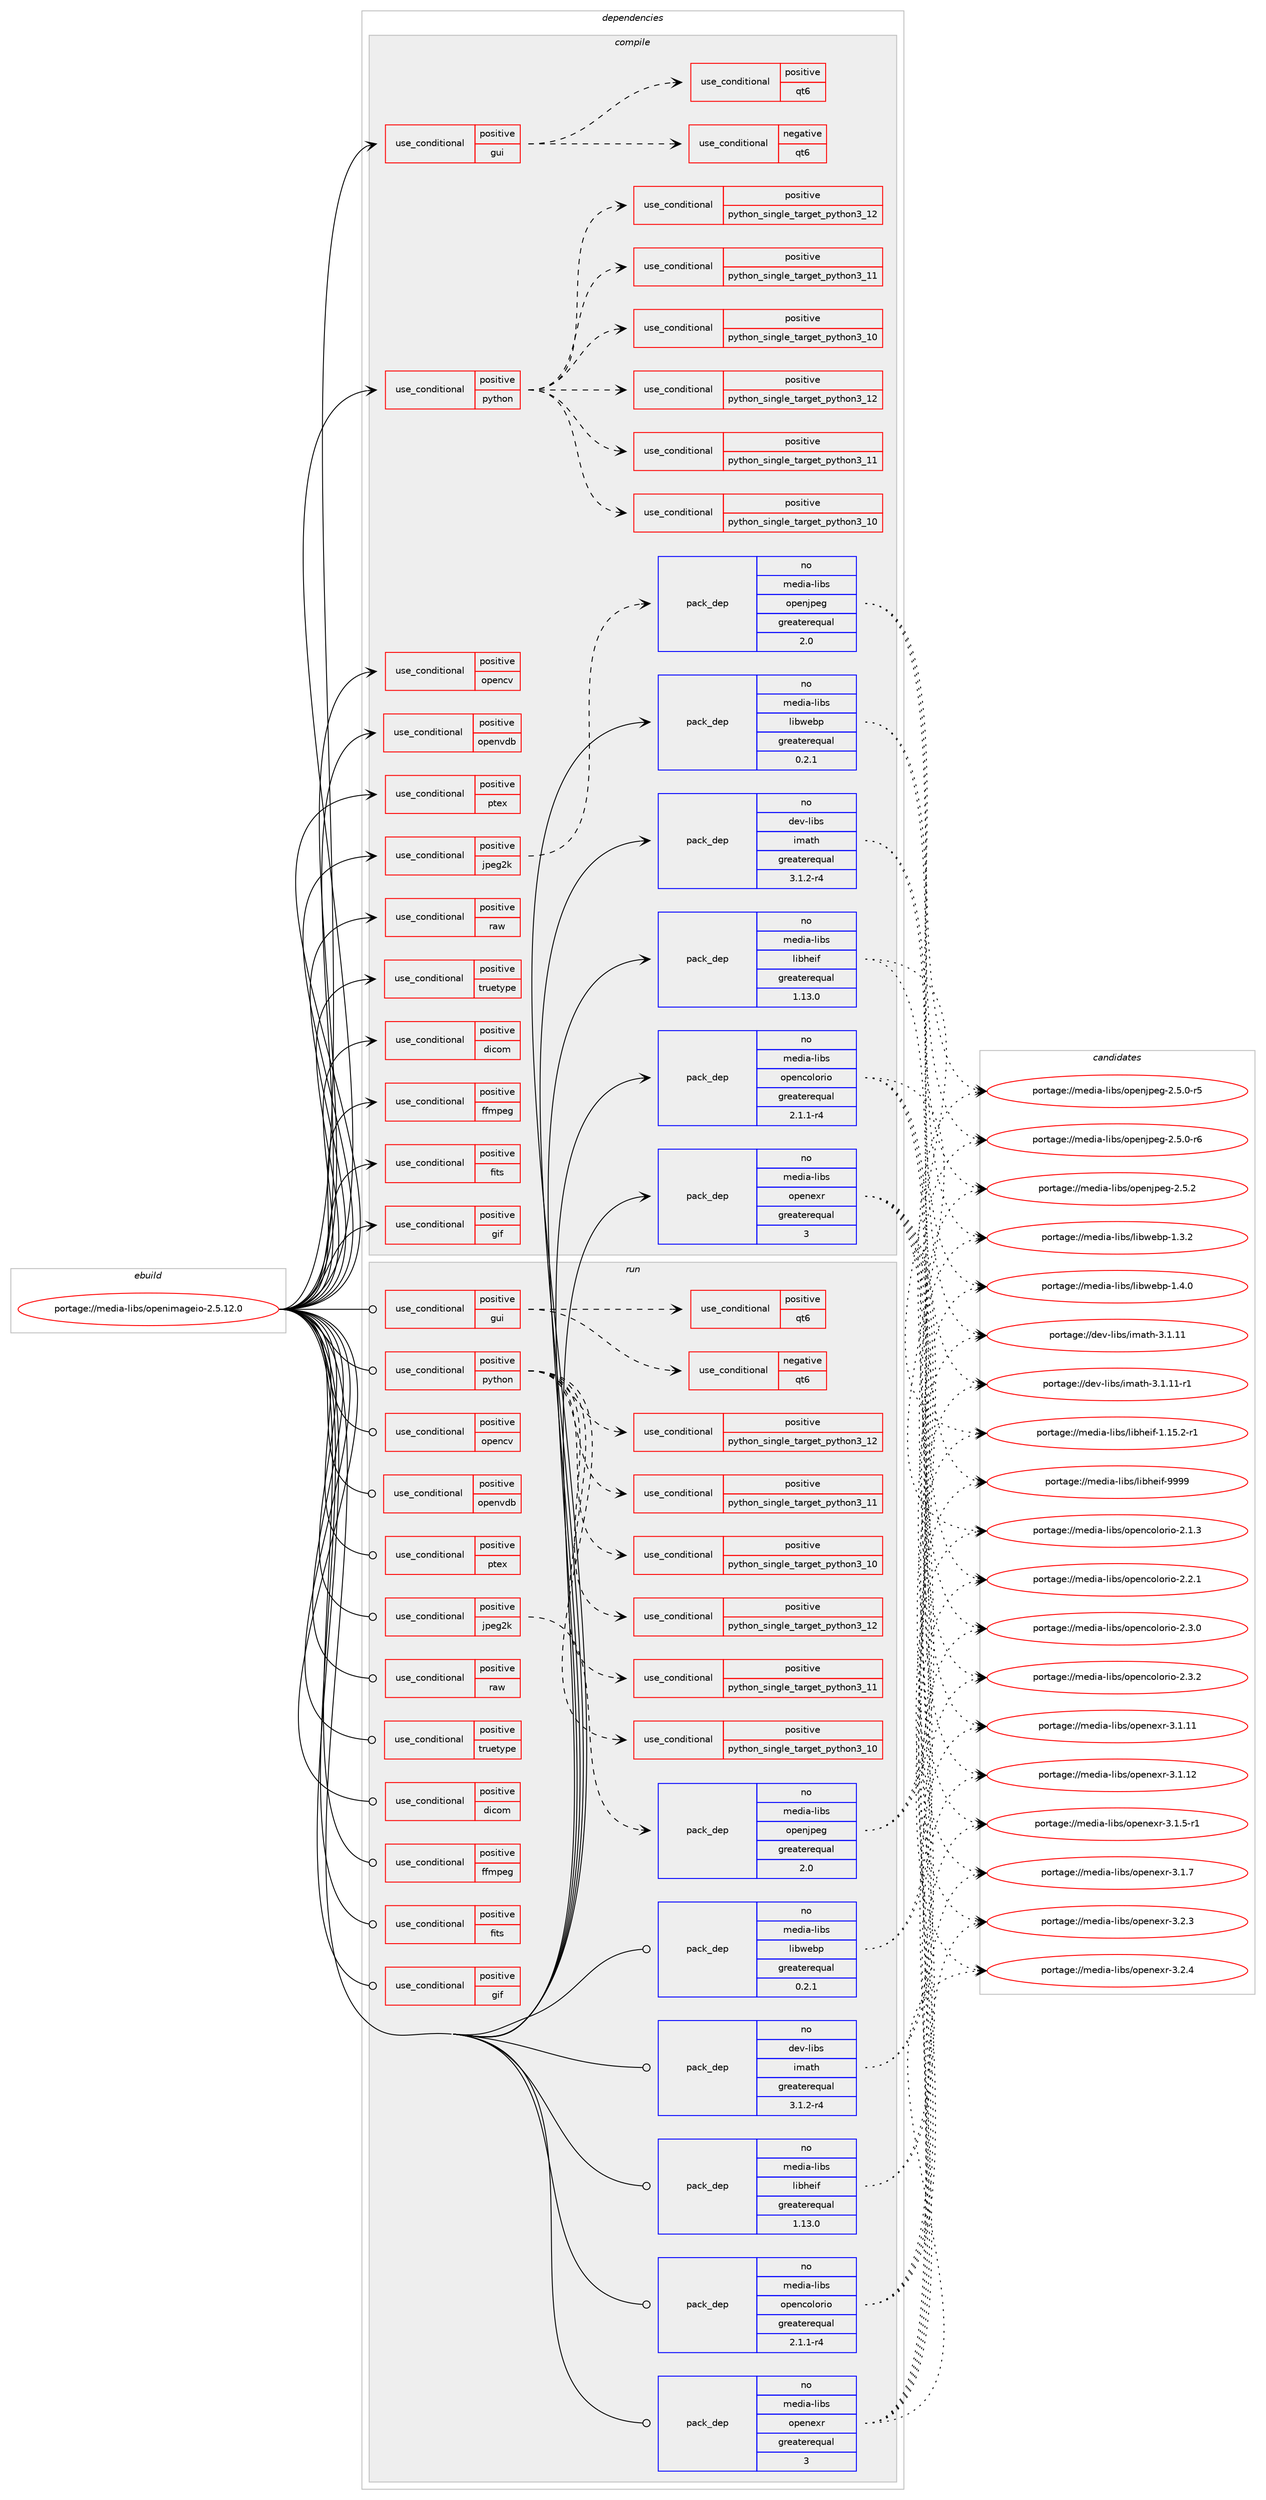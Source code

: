 digraph prolog {

# *************
# Graph options
# *************

newrank=true;
concentrate=true;
compound=true;
graph [rankdir=LR,fontname=Helvetica,fontsize=10,ranksep=1.5];#, ranksep=2.5, nodesep=0.2];
edge  [arrowhead=vee];
node  [fontname=Helvetica,fontsize=10];

# **********
# The ebuild
# **********

subgraph cluster_leftcol {
color=gray;
rank=same;
label=<<i>ebuild</i>>;
id [label="portage://media-libs/openimageio-2.5.12.0", color=red, width=4, href="../media-libs/openimageio-2.5.12.0.svg"];
}

# ****************
# The dependencies
# ****************

subgraph cluster_midcol {
color=gray;
label=<<i>dependencies</i>>;
subgraph cluster_compile {
fillcolor="#eeeeee";
style=filled;
label=<<i>compile</i>>;
subgraph cond75351 {
dependency158101 [label=<<TABLE BORDER="0" CELLBORDER="1" CELLSPACING="0" CELLPADDING="4"><TR><TD ROWSPAN="3" CELLPADDING="10">use_conditional</TD></TR><TR><TD>positive</TD></TR><TR><TD>dicom</TD></TR></TABLE>>, shape=none, color=red];
# *** BEGIN UNKNOWN DEPENDENCY TYPE (TODO) ***
# dependency158101 -> package_dependency(portage://media-libs/openimageio-2.5.12.0,install,no,sci-libs,dcmtk,none,[,,],[],[])
# *** END UNKNOWN DEPENDENCY TYPE (TODO) ***

}
id:e -> dependency158101:w [weight=20,style="solid",arrowhead="vee"];
subgraph cond75352 {
dependency158102 [label=<<TABLE BORDER="0" CELLBORDER="1" CELLSPACING="0" CELLPADDING="4"><TR><TD ROWSPAN="3" CELLPADDING="10">use_conditional</TD></TR><TR><TD>positive</TD></TR><TR><TD>ffmpeg</TD></TR></TABLE>>, shape=none, color=red];
# *** BEGIN UNKNOWN DEPENDENCY TYPE (TODO) ***
# dependency158102 -> package_dependency(portage://media-libs/openimageio-2.5.12.0,install,no,media-video,ffmpeg,none,[,,],any_same_slot,[])
# *** END UNKNOWN DEPENDENCY TYPE (TODO) ***

}
id:e -> dependency158102:w [weight=20,style="solid",arrowhead="vee"];
subgraph cond75353 {
dependency158103 [label=<<TABLE BORDER="0" CELLBORDER="1" CELLSPACING="0" CELLPADDING="4"><TR><TD ROWSPAN="3" CELLPADDING="10">use_conditional</TD></TR><TR><TD>positive</TD></TR><TR><TD>fits</TD></TR></TABLE>>, shape=none, color=red];
# *** BEGIN UNKNOWN DEPENDENCY TYPE (TODO) ***
# dependency158103 -> package_dependency(portage://media-libs/openimageio-2.5.12.0,install,no,sci-libs,cfitsio,none,[,,],any_same_slot,[])
# *** END UNKNOWN DEPENDENCY TYPE (TODO) ***

}
id:e -> dependency158103:w [weight=20,style="solid",arrowhead="vee"];
subgraph cond75354 {
dependency158104 [label=<<TABLE BORDER="0" CELLBORDER="1" CELLSPACING="0" CELLPADDING="4"><TR><TD ROWSPAN="3" CELLPADDING="10">use_conditional</TD></TR><TR><TD>positive</TD></TR><TR><TD>gif</TD></TR></TABLE>>, shape=none, color=red];
# *** BEGIN UNKNOWN DEPENDENCY TYPE (TODO) ***
# dependency158104 -> package_dependency(portage://media-libs/openimageio-2.5.12.0,install,no,media-libs,giflib,none,[,,],[slot(0),equal],[])
# *** END UNKNOWN DEPENDENCY TYPE (TODO) ***

}
id:e -> dependency158104:w [weight=20,style="solid",arrowhead="vee"];
subgraph cond75355 {
dependency158105 [label=<<TABLE BORDER="0" CELLBORDER="1" CELLSPACING="0" CELLPADDING="4"><TR><TD ROWSPAN="3" CELLPADDING="10">use_conditional</TD></TR><TR><TD>positive</TD></TR><TR><TD>gui</TD></TR></TABLE>>, shape=none, color=red];
# *** BEGIN UNKNOWN DEPENDENCY TYPE (TODO) ***
# dependency158105 -> package_dependency(portage://media-libs/openimageio-2.5.12.0,install,no,media-libs,libglvnd,none,[,,],[],[])
# *** END UNKNOWN DEPENDENCY TYPE (TODO) ***

subgraph cond75356 {
dependency158106 [label=<<TABLE BORDER="0" CELLBORDER="1" CELLSPACING="0" CELLPADDING="4"><TR><TD ROWSPAN="3" CELLPADDING="10">use_conditional</TD></TR><TR><TD>negative</TD></TR><TR><TD>qt6</TD></TR></TABLE>>, shape=none, color=red];
# *** BEGIN UNKNOWN DEPENDENCY TYPE (TODO) ***
# dependency158106 -> package_dependency(portage://media-libs/openimageio-2.5.12.0,install,no,dev-qt,qtcore,none,[,,],[slot(5)],[])
# *** END UNKNOWN DEPENDENCY TYPE (TODO) ***

# *** BEGIN UNKNOWN DEPENDENCY TYPE (TODO) ***
# dependency158106 -> package_dependency(portage://media-libs/openimageio-2.5.12.0,install,no,dev-qt,qtgui,none,[,,],[slot(5)],[])
# *** END UNKNOWN DEPENDENCY TYPE (TODO) ***

# *** BEGIN UNKNOWN DEPENDENCY TYPE (TODO) ***
# dependency158106 -> package_dependency(portage://media-libs/openimageio-2.5.12.0,install,no,dev-qt,qtopengl,none,[,,],[slot(5)],[])
# *** END UNKNOWN DEPENDENCY TYPE (TODO) ***

# *** BEGIN UNKNOWN DEPENDENCY TYPE (TODO) ***
# dependency158106 -> package_dependency(portage://media-libs/openimageio-2.5.12.0,install,no,dev-qt,qtwidgets,none,[,,],[slot(5)],[])
# *** END UNKNOWN DEPENDENCY TYPE (TODO) ***

}
dependency158105:e -> dependency158106:w [weight=20,style="dashed",arrowhead="vee"];
subgraph cond75357 {
dependency158107 [label=<<TABLE BORDER="0" CELLBORDER="1" CELLSPACING="0" CELLPADDING="4"><TR><TD ROWSPAN="3" CELLPADDING="10">use_conditional</TD></TR><TR><TD>positive</TD></TR><TR><TD>qt6</TD></TR></TABLE>>, shape=none, color=red];
# *** BEGIN UNKNOWN DEPENDENCY TYPE (TODO) ***
# dependency158107 -> package_dependency(portage://media-libs/openimageio-2.5.12.0,install,no,dev-qt,qtbase,none,[,,],[slot(6)],[use(enable(gui),none),use(enable(widgets),none),use(enable(opengl),none)])
# *** END UNKNOWN DEPENDENCY TYPE (TODO) ***

}
dependency158105:e -> dependency158107:w [weight=20,style="dashed",arrowhead="vee"];
}
id:e -> dependency158105:w [weight=20,style="solid",arrowhead="vee"];
subgraph cond75358 {
dependency158108 [label=<<TABLE BORDER="0" CELLBORDER="1" CELLSPACING="0" CELLPADDING="4"><TR><TD ROWSPAN="3" CELLPADDING="10">use_conditional</TD></TR><TR><TD>positive</TD></TR><TR><TD>jpeg2k</TD></TR></TABLE>>, shape=none, color=red];
subgraph pack80432 {
dependency158109 [label=<<TABLE BORDER="0" CELLBORDER="1" CELLSPACING="0" CELLPADDING="4" WIDTH="220"><TR><TD ROWSPAN="6" CELLPADDING="30">pack_dep</TD></TR><TR><TD WIDTH="110">no</TD></TR><TR><TD>media-libs</TD></TR><TR><TD>openjpeg</TD></TR><TR><TD>greaterequal</TD></TR><TR><TD>2.0</TD></TR></TABLE>>, shape=none, color=blue];
}
dependency158108:e -> dependency158109:w [weight=20,style="dashed",arrowhead="vee"];
}
id:e -> dependency158108:w [weight=20,style="solid",arrowhead="vee"];
subgraph cond75359 {
dependency158110 [label=<<TABLE BORDER="0" CELLBORDER="1" CELLSPACING="0" CELLPADDING="4"><TR><TD ROWSPAN="3" CELLPADDING="10">use_conditional</TD></TR><TR><TD>positive</TD></TR><TR><TD>opencv</TD></TR></TABLE>>, shape=none, color=red];
# *** BEGIN UNKNOWN DEPENDENCY TYPE (TODO) ***
# dependency158110 -> package_dependency(portage://media-libs/openimageio-2.5.12.0,install,no,media-libs,opencv,none,[,,],any_same_slot,[])
# *** END UNKNOWN DEPENDENCY TYPE (TODO) ***

}
id:e -> dependency158110:w [weight=20,style="solid",arrowhead="vee"];
subgraph cond75360 {
dependency158111 [label=<<TABLE BORDER="0" CELLBORDER="1" CELLSPACING="0" CELLPADDING="4"><TR><TD ROWSPAN="3" CELLPADDING="10">use_conditional</TD></TR><TR><TD>positive</TD></TR><TR><TD>openvdb</TD></TR></TABLE>>, shape=none, color=red];
# *** BEGIN UNKNOWN DEPENDENCY TYPE (TODO) ***
# dependency158111 -> package_dependency(portage://media-libs/openimageio-2.5.12.0,install,no,dev-cpp,tbb,none,[,,],any_same_slot,[])
# *** END UNKNOWN DEPENDENCY TYPE (TODO) ***

# *** BEGIN UNKNOWN DEPENDENCY TYPE (TODO) ***
# dependency158111 -> package_dependency(portage://media-libs/openimageio-2.5.12.0,install,no,media-gfx,openvdb,none,[,,],any_same_slot,[])
# *** END UNKNOWN DEPENDENCY TYPE (TODO) ***

}
id:e -> dependency158111:w [weight=20,style="solid",arrowhead="vee"];
subgraph cond75361 {
dependency158112 [label=<<TABLE BORDER="0" CELLBORDER="1" CELLSPACING="0" CELLPADDING="4"><TR><TD ROWSPAN="3" CELLPADDING="10">use_conditional</TD></TR><TR><TD>positive</TD></TR><TR><TD>ptex</TD></TR></TABLE>>, shape=none, color=red];
# *** BEGIN UNKNOWN DEPENDENCY TYPE (TODO) ***
# dependency158112 -> package_dependency(portage://media-libs/openimageio-2.5.12.0,install,no,media-libs,ptex,none,[,,],any_same_slot,[])
# *** END UNKNOWN DEPENDENCY TYPE (TODO) ***

}
id:e -> dependency158112:w [weight=20,style="solid",arrowhead="vee"];
subgraph cond75362 {
dependency158113 [label=<<TABLE BORDER="0" CELLBORDER="1" CELLSPACING="0" CELLPADDING="4"><TR><TD ROWSPAN="3" CELLPADDING="10">use_conditional</TD></TR><TR><TD>positive</TD></TR><TR><TD>python</TD></TR></TABLE>>, shape=none, color=red];
subgraph cond75363 {
dependency158114 [label=<<TABLE BORDER="0" CELLBORDER="1" CELLSPACING="0" CELLPADDING="4"><TR><TD ROWSPAN="3" CELLPADDING="10">use_conditional</TD></TR><TR><TD>positive</TD></TR><TR><TD>python_single_target_python3_10</TD></TR></TABLE>>, shape=none, color=red];
# *** BEGIN UNKNOWN DEPENDENCY TYPE (TODO) ***
# dependency158114 -> package_dependency(portage://media-libs/openimageio-2.5.12.0,install,no,dev-lang,python,none,[,,],[slot(3.10)],[])
# *** END UNKNOWN DEPENDENCY TYPE (TODO) ***

}
dependency158113:e -> dependency158114:w [weight=20,style="dashed",arrowhead="vee"];
subgraph cond75364 {
dependency158115 [label=<<TABLE BORDER="0" CELLBORDER="1" CELLSPACING="0" CELLPADDING="4"><TR><TD ROWSPAN="3" CELLPADDING="10">use_conditional</TD></TR><TR><TD>positive</TD></TR><TR><TD>python_single_target_python3_11</TD></TR></TABLE>>, shape=none, color=red];
# *** BEGIN UNKNOWN DEPENDENCY TYPE (TODO) ***
# dependency158115 -> package_dependency(portage://media-libs/openimageio-2.5.12.0,install,no,dev-lang,python,none,[,,],[slot(3.11)],[])
# *** END UNKNOWN DEPENDENCY TYPE (TODO) ***

}
dependency158113:e -> dependency158115:w [weight=20,style="dashed",arrowhead="vee"];
subgraph cond75365 {
dependency158116 [label=<<TABLE BORDER="0" CELLBORDER="1" CELLSPACING="0" CELLPADDING="4"><TR><TD ROWSPAN="3" CELLPADDING="10">use_conditional</TD></TR><TR><TD>positive</TD></TR><TR><TD>python_single_target_python3_12</TD></TR></TABLE>>, shape=none, color=red];
# *** BEGIN UNKNOWN DEPENDENCY TYPE (TODO) ***
# dependency158116 -> package_dependency(portage://media-libs/openimageio-2.5.12.0,install,no,dev-lang,python,none,[,,],[slot(3.12)],[])
# *** END UNKNOWN DEPENDENCY TYPE (TODO) ***

}
dependency158113:e -> dependency158116:w [weight=20,style="dashed",arrowhead="vee"];
subgraph cond75366 {
dependency158117 [label=<<TABLE BORDER="0" CELLBORDER="1" CELLSPACING="0" CELLPADDING="4"><TR><TD ROWSPAN="3" CELLPADDING="10">use_conditional</TD></TR><TR><TD>positive</TD></TR><TR><TD>python_single_target_python3_10</TD></TR></TABLE>>, shape=none, color=red];
# *** BEGIN UNKNOWN DEPENDENCY TYPE (TODO) ***
# dependency158117 -> package_dependency(portage://media-libs/openimageio-2.5.12.0,install,no,dev-libs,boost,none,[,,],any_same_slot,[use(enable(python),none),use(enable(python_targets_python3_10),negative)])
# *** END UNKNOWN DEPENDENCY TYPE (TODO) ***

# *** BEGIN UNKNOWN DEPENDENCY TYPE (TODO) ***
# dependency158117 -> package_dependency(portage://media-libs/openimageio-2.5.12.0,install,no,dev-python,numpy,none,[,,],[],[use(enable(python_targets_python3_10),negative)])
# *** END UNKNOWN DEPENDENCY TYPE (TODO) ***

# *** BEGIN UNKNOWN DEPENDENCY TYPE (TODO) ***
# dependency158117 -> package_dependency(portage://media-libs/openimageio-2.5.12.0,install,no,dev-python,pybind11,none,[,,],[],[use(enable(python_targets_python3_10),negative)])
# *** END UNKNOWN DEPENDENCY TYPE (TODO) ***

}
dependency158113:e -> dependency158117:w [weight=20,style="dashed",arrowhead="vee"];
subgraph cond75367 {
dependency158118 [label=<<TABLE BORDER="0" CELLBORDER="1" CELLSPACING="0" CELLPADDING="4"><TR><TD ROWSPAN="3" CELLPADDING="10">use_conditional</TD></TR><TR><TD>positive</TD></TR><TR><TD>python_single_target_python3_11</TD></TR></TABLE>>, shape=none, color=red];
# *** BEGIN UNKNOWN DEPENDENCY TYPE (TODO) ***
# dependency158118 -> package_dependency(portage://media-libs/openimageio-2.5.12.0,install,no,dev-libs,boost,none,[,,],any_same_slot,[use(enable(python),none),use(enable(python_targets_python3_11),negative)])
# *** END UNKNOWN DEPENDENCY TYPE (TODO) ***

# *** BEGIN UNKNOWN DEPENDENCY TYPE (TODO) ***
# dependency158118 -> package_dependency(portage://media-libs/openimageio-2.5.12.0,install,no,dev-python,numpy,none,[,,],[],[use(enable(python_targets_python3_11),negative)])
# *** END UNKNOWN DEPENDENCY TYPE (TODO) ***

# *** BEGIN UNKNOWN DEPENDENCY TYPE (TODO) ***
# dependency158118 -> package_dependency(portage://media-libs/openimageio-2.5.12.0,install,no,dev-python,pybind11,none,[,,],[],[use(enable(python_targets_python3_11),negative)])
# *** END UNKNOWN DEPENDENCY TYPE (TODO) ***

}
dependency158113:e -> dependency158118:w [weight=20,style="dashed",arrowhead="vee"];
subgraph cond75368 {
dependency158119 [label=<<TABLE BORDER="0" CELLBORDER="1" CELLSPACING="0" CELLPADDING="4"><TR><TD ROWSPAN="3" CELLPADDING="10">use_conditional</TD></TR><TR><TD>positive</TD></TR><TR><TD>python_single_target_python3_12</TD></TR></TABLE>>, shape=none, color=red];
# *** BEGIN UNKNOWN DEPENDENCY TYPE (TODO) ***
# dependency158119 -> package_dependency(portage://media-libs/openimageio-2.5.12.0,install,no,dev-libs,boost,none,[,,],any_same_slot,[use(enable(python),none),use(enable(python_targets_python3_12),negative)])
# *** END UNKNOWN DEPENDENCY TYPE (TODO) ***

# *** BEGIN UNKNOWN DEPENDENCY TYPE (TODO) ***
# dependency158119 -> package_dependency(portage://media-libs/openimageio-2.5.12.0,install,no,dev-python,numpy,none,[,,],[],[use(enable(python_targets_python3_12),negative)])
# *** END UNKNOWN DEPENDENCY TYPE (TODO) ***

# *** BEGIN UNKNOWN DEPENDENCY TYPE (TODO) ***
# dependency158119 -> package_dependency(portage://media-libs/openimageio-2.5.12.0,install,no,dev-python,pybind11,none,[,,],[],[use(enable(python_targets_python3_12),negative)])
# *** END UNKNOWN DEPENDENCY TYPE (TODO) ***

}
dependency158113:e -> dependency158119:w [weight=20,style="dashed",arrowhead="vee"];
}
id:e -> dependency158113:w [weight=20,style="solid",arrowhead="vee"];
subgraph cond75369 {
dependency158120 [label=<<TABLE BORDER="0" CELLBORDER="1" CELLSPACING="0" CELLPADDING="4"><TR><TD ROWSPAN="3" CELLPADDING="10">use_conditional</TD></TR><TR><TD>positive</TD></TR><TR><TD>raw</TD></TR></TABLE>>, shape=none, color=red];
# *** BEGIN UNKNOWN DEPENDENCY TYPE (TODO) ***
# dependency158120 -> package_dependency(portage://media-libs/openimageio-2.5.12.0,install,no,media-libs,libraw,none,[,,],any_same_slot,[])
# *** END UNKNOWN DEPENDENCY TYPE (TODO) ***

}
id:e -> dependency158120:w [weight=20,style="solid",arrowhead="vee"];
subgraph cond75370 {
dependency158121 [label=<<TABLE BORDER="0" CELLBORDER="1" CELLSPACING="0" CELLPADDING="4"><TR><TD ROWSPAN="3" CELLPADDING="10">use_conditional</TD></TR><TR><TD>positive</TD></TR><TR><TD>truetype</TD></TR></TABLE>>, shape=none, color=red];
# *** BEGIN UNKNOWN DEPENDENCY TYPE (TODO) ***
# dependency158121 -> package_dependency(portage://media-libs/openimageio-2.5.12.0,install,no,media-libs,freetype,none,[,,],[slot(2),equal],[])
# *** END UNKNOWN DEPENDENCY TYPE (TODO) ***

}
id:e -> dependency158121:w [weight=20,style="solid",arrowhead="vee"];
# *** BEGIN UNKNOWN DEPENDENCY TYPE (TODO) ***
# id -> package_dependency(portage://media-libs/openimageio-2.5.12.0,install,no,dev-cpp,robin-map,none,[,,],[],[])
# *** END UNKNOWN DEPENDENCY TYPE (TODO) ***

# *** BEGIN UNKNOWN DEPENDENCY TYPE (TODO) ***
# id -> package_dependency(portage://media-libs/openimageio-2.5.12.0,install,no,dev-libs,boost,none,[,,],any_same_slot,[])
# *** END UNKNOWN DEPENDENCY TYPE (TODO) ***

subgraph pack80433 {
dependency158122 [label=<<TABLE BORDER="0" CELLBORDER="1" CELLSPACING="0" CELLPADDING="4" WIDTH="220"><TR><TD ROWSPAN="6" CELLPADDING="30">pack_dep</TD></TR><TR><TD WIDTH="110">no</TD></TR><TR><TD>dev-libs</TD></TR><TR><TD>imath</TD></TR><TR><TD>greaterequal</TD></TR><TR><TD>3.1.2-r4</TD></TR></TABLE>>, shape=none, color=blue];
}
id:e -> dependency158122:w [weight=20,style="solid",arrowhead="vee"];
# *** BEGIN UNKNOWN DEPENDENCY TYPE (TODO) ***
# id -> package_dependency(portage://media-libs/openimageio-2.5.12.0,install,no,dev-libs,libfmt,none,[,,],any_same_slot,[])
# *** END UNKNOWN DEPENDENCY TYPE (TODO) ***

# *** BEGIN UNKNOWN DEPENDENCY TYPE (TODO) ***
# id -> package_dependency(portage://media-libs/openimageio-2.5.12.0,install,no,dev-libs,pugixml,none,[,,],any_same_slot,[])
# *** END UNKNOWN DEPENDENCY TYPE (TODO) ***

subgraph pack80434 {
dependency158123 [label=<<TABLE BORDER="0" CELLBORDER="1" CELLSPACING="0" CELLPADDING="4" WIDTH="220"><TR><TD ROWSPAN="6" CELLPADDING="30">pack_dep</TD></TR><TR><TD WIDTH="110">no</TD></TR><TR><TD>media-libs</TD></TR><TR><TD>libheif</TD></TR><TR><TD>greaterequal</TD></TR><TR><TD>1.13.0</TD></TR></TABLE>>, shape=none, color=blue];
}
id:e -> dependency158123:w [weight=20,style="solid",arrowhead="vee"];
# *** BEGIN UNKNOWN DEPENDENCY TYPE (TODO) ***
# id -> package_dependency(portage://media-libs/openimageio-2.5.12.0,install,no,media-libs,libjpeg-turbo,none,[,,],any_same_slot,[])
# *** END UNKNOWN DEPENDENCY TYPE (TODO) ***

# *** BEGIN UNKNOWN DEPENDENCY TYPE (TODO) ***
# id -> package_dependency(portage://media-libs/openimageio-2.5.12.0,install,no,media-libs,libpng,none,[,,],[slot(0),equal],[])
# *** END UNKNOWN DEPENDENCY TYPE (TODO) ***

subgraph pack80435 {
dependency158124 [label=<<TABLE BORDER="0" CELLBORDER="1" CELLSPACING="0" CELLPADDING="4" WIDTH="220"><TR><TD ROWSPAN="6" CELLPADDING="30">pack_dep</TD></TR><TR><TD WIDTH="110">no</TD></TR><TR><TD>media-libs</TD></TR><TR><TD>libwebp</TD></TR><TR><TD>greaterequal</TD></TR><TR><TD>0.2.1</TD></TR></TABLE>>, shape=none, color=blue];
}
id:e -> dependency158124:w [weight=20,style="solid",arrowhead="vee"];
subgraph pack80436 {
dependency158125 [label=<<TABLE BORDER="0" CELLBORDER="1" CELLSPACING="0" CELLPADDING="4" WIDTH="220"><TR><TD ROWSPAN="6" CELLPADDING="30">pack_dep</TD></TR><TR><TD WIDTH="110">no</TD></TR><TR><TD>media-libs</TD></TR><TR><TD>opencolorio</TD></TR><TR><TD>greaterequal</TD></TR><TR><TD>2.1.1-r4</TD></TR></TABLE>>, shape=none, color=blue];
}
id:e -> dependency158125:w [weight=20,style="solid",arrowhead="vee"];
subgraph pack80437 {
dependency158126 [label=<<TABLE BORDER="0" CELLBORDER="1" CELLSPACING="0" CELLPADDING="4" WIDTH="220"><TR><TD ROWSPAN="6" CELLPADDING="30">pack_dep</TD></TR><TR><TD WIDTH="110">no</TD></TR><TR><TD>media-libs</TD></TR><TR><TD>openexr</TD></TR><TR><TD>greaterequal</TD></TR><TR><TD>3</TD></TR></TABLE>>, shape=none, color=blue];
}
id:e -> dependency158126:w [weight=20,style="solid",arrowhead="vee"];
# *** BEGIN UNKNOWN DEPENDENCY TYPE (TODO) ***
# id -> package_dependency(portage://media-libs/openimageio-2.5.12.0,install,no,media-libs,tiff,none,[,,],any_same_slot,[])
# *** END UNKNOWN DEPENDENCY TYPE (TODO) ***

# *** BEGIN UNKNOWN DEPENDENCY TYPE (TODO) ***
# id -> package_dependency(portage://media-libs/openimageio-2.5.12.0,install,no,sys-libs,zlib,none,[,,],any_same_slot,[])
# *** END UNKNOWN DEPENDENCY TYPE (TODO) ***

}
subgraph cluster_compileandrun {
fillcolor="#eeeeee";
style=filled;
label=<<i>compile and run</i>>;
}
subgraph cluster_run {
fillcolor="#eeeeee";
style=filled;
label=<<i>run</i>>;
subgraph cond75371 {
dependency158127 [label=<<TABLE BORDER="0" CELLBORDER="1" CELLSPACING="0" CELLPADDING="4"><TR><TD ROWSPAN="3" CELLPADDING="10">use_conditional</TD></TR><TR><TD>positive</TD></TR><TR><TD>dicom</TD></TR></TABLE>>, shape=none, color=red];
# *** BEGIN UNKNOWN DEPENDENCY TYPE (TODO) ***
# dependency158127 -> package_dependency(portage://media-libs/openimageio-2.5.12.0,run,no,sci-libs,dcmtk,none,[,,],[],[])
# *** END UNKNOWN DEPENDENCY TYPE (TODO) ***

}
id:e -> dependency158127:w [weight=20,style="solid",arrowhead="odot"];
subgraph cond75372 {
dependency158128 [label=<<TABLE BORDER="0" CELLBORDER="1" CELLSPACING="0" CELLPADDING="4"><TR><TD ROWSPAN="3" CELLPADDING="10">use_conditional</TD></TR><TR><TD>positive</TD></TR><TR><TD>ffmpeg</TD></TR></TABLE>>, shape=none, color=red];
# *** BEGIN UNKNOWN DEPENDENCY TYPE (TODO) ***
# dependency158128 -> package_dependency(portage://media-libs/openimageio-2.5.12.0,run,no,media-video,ffmpeg,none,[,,],any_same_slot,[])
# *** END UNKNOWN DEPENDENCY TYPE (TODO) ***

}
id:e -> dependency158128:w [weight=20,style="solid",arrowhead="odot"];
subgraph cond75373 {
dependency158129 [label=<<TABLE BORDER="0" CELLBORDER="1" CELLSPACING="0" CELLPADDING="4"><TR><TD ROWSPAN="3" CELLPADDING="10">use_conditional</TD></TR><TR><TD>positive</TD></TR><TR><TD>fits</TD></TR></TABLE>>, shape=none, color=red];
# *** BEGIN UNKNOWN DEPENDENCY TYPE (TODO) ***
# dependency158129 -> package_dependency(portage://media-libs/openimageio-2.5.12.0,run,no,sci-libs,cfitsio,none,[,,],any_same_slot,[])
# *** END UNKNOWN DEPENDENCY TYPE (TODO) ***

}
id:e -> dependency158129:w [weight=20,style="solid",arrowhead="odot"];
subgraph cond75374 {
dependency158130 [label=<<TABLE BORDER="0" CELLBORDER="1" CELLSPACING="0" CELLPADDING="4"><TR><TD ROWSPAN="3" CELLPADDING="10">use_conditional</TD></TR><TR><TD>positive</TD></TR><TR><TD>gif</TD></TR></TABLE>>, shape=none, color=red];
# *** BEGIN UNKNOWN DEPENDENCY TYPE (TODO) ***
# dependency158130 -> package_dependency(portage://media-libs/openimageio-2.5.12.0,run,no,media-libs,giflib,none,[,,],[slot(0),equal],[])
# *** END UNKNOWN DEPENDENCY TYPE (TODO) ***

}
id:e -> dependency158130:w [weight=20,style="solid",arrowhead="odot"];
subgraph cond75375 {
dependency158131 [label=<<TABLE BORDER="0" CELLBORDER="1" CELLSPACING="0" CELLPADDING="4"><TR><TD ROWSPAN="3" CELLPADDING="10">use_conditional</TD></TR><TR><TD>positive</TD></TR><TR><TD>gui</TD></TR></TABLE>>, shape=none, color=red];
# *** BEGIN UNKNOWN DEPENDENCY TYPE (TODO) ***
# dependency158131 -> package_dependency(portage://media-libs/openimageio-2.5.12.0,run,no,media-libs,libglvnd,none,[,,],[],[])
# *** END UNKNOWN DEPENDENCY TYPE (TODO) ***

subgraph cond75376 {
dependency158132 [label=<<TABLE BORDER="0" CELLBORDER="1" CELLSPACING="0" CELLPADDING="4"><TR><TD ROWSPAN="3" CELLPADDING="10">use_conditional</TD></TR><TR><TD>negative</TD></TR><TR><TD>qt6</TD></TR></TABLE>>, shape=none, color=red];
# *** BEGIN UNKNOWN DEPENDENCY TYPE (TODO) ***
# dependency158132 -> package_dependency(portage://media-libs/openimageio-2.5.12.0,run,no,dev-qt,qtcore,none,[,,],[slot(5)],[])
# *** END UNKNOWN DEPENDENCY TYPE (TODO) ***

# *** BEGIN UNKNOWN DEPENDENCY TYPE (TODO) ***
# dependency158132 -> package_dependency(portage://media-libs/openimageio-2.5.12.0,run,no,dev-qt,qtgui,none,[,,],[slot(5)],[])
# *** END UNKNOWN DEPENDENCY TYPE (TODO) ***

# *** BEGIN UNKNOWN DEPENDENCY TYPE (TODO) ***
# dependency158132 -> package_dependency(portage://media-libs/openimageio-2.5.12.0,run,no,dev-qt,qtopengl,none,[,,],[slot(5)],[])
# *** END UNKNOWN DEPENDENCY TYPE (TODO) ***

# *** BEGIN UNKNOWN DEPENDENCY TYPE (TODO) ***
# dependency158132 -> package_dependency(portage://media-libs/openimageio-2.5.12.0,run,no,dev-qt,qtwidgets,none,[,,],[slot(5)],[])
# *** END UNKNOWN DEPENDENCY TYPE (TODO) ***

}
dependency158131:e -> dependency158132:w [weight=20,style="dashed",arrowhead="vee"];
subgraph cond75377 {
dependency158133 [label=<<TABLE BORDER="0" CELLBORDER="1" CELLSPACING="0" CELLPADDING="4"><TR><TD ROWSPAN="3" CELLPADDING="10">use_conditional</TD></TR><TR><TD>positive</TD></TR><TR><TD>qt6</TD></TR></TABLE>>, shape=none, color=red];
# *** BEGIN UNKNOWN DEPENDENCY TYPE (TODO) ***
# dependency158133 -> package_dependency(portage://media-libs/openimageio-2.5.12.0,run,no,dev-qt,qtbase,none,[,,],[slot(6)],[use(enable(gui),none),use(enable(widgets),none),use(enable(opengl),none)])
# *** END UNKNOWN DEPENDENCY TYPE (TODO) ***

}
dependency158131:e -> dependency158133:w [weight=20,style="dashed",arrowhead="vee"];
}
id:e -> dependency158131:w [weight=20,style="solid",arrowhead="odot"];
subgraph cond75378 {
dependency158134 [label=<<TABLE BORDER="0" CELLBORDER="1" CELLSPACING="0" CELLPADDING="4"><TR><TD ROWSPAN="3" CELLPADDING="10">use_conditional</TD></TR><TR><TD>positive</TD></TR><TR><TD>jpeg2k</TD></TR></TABLE>>, shape=none, color=red];
subgraph pack80438 {
dependency158135 [label=<<TABLE BORDER="0" CELLBORDER="1" CELLSPACING="0" CELLPADDING="4" WIDTH="220"><TR><TD ROWSPAN="6" CELLPADDING="30">pack_dep</TD></TR><TR><TD WIDTH="110">no</TD></TR><TR><TD>media-libs</TD></TR><TR><TD>openjpeg</TD></TR><TR><TD>greaterequal</TD></TR><TR><TD>2.0</TD></TR></TABLE>>, shape=none, color=blue];
}
dependency158134:e -> dependency158135:w [weight=20,style="dashed",arrowhead="vee"];
}
id:e -> dependency158134:w [weight=20,style="solid",arrowhead="odot"];
subgraph cond75379 {
dependency158136 [label=<<TABLE BORDER="0" CELLBORDER="1" CELLSPACING="0" CELLPADDING="4"><TR><TD ROWSPAN="3" CELLPADDING="10">use_conditional</TD></TR><TR><TD>positive</TD></TR><TR><TD>opencv</TD></TR></TABLE>>, shape=none, color=red];
# *** BEGIN UNKNOWN DEPENDENCY TYPE (TODO) ***
# dependency158136 -> package_dependency(portage://media-libs/openimageio-2.5.12.0,run,no,media-libs,opencv,none,[,,],any_same_slot,[])
# *** END UNKNOWN DEPENDENCY TYPE (TODO) ***

}
id:e -> dependency158136:w [weight=20,style="solid",arrowhead="odot"];
subgraph cond75380 {
dependency158137 [label=<<TABLE BORDER="0" CELLBORDER="1" CELLSPACING="0" CELLPADDING="4"><TR><TD ROWSPAN="3" CELLPADDING="10">use_conditional</TD></TR><TR><TD>positive</TD></TR><TR><TD>openvdb</TD></TR></TABLE>>, shape=none, color=red];
# *** BEGIN UNKNOWN DEPENDENCY TYPE (TODO) ***
# dependency158137 -> package_dependency(portage://media-libs/openimageio-2.5.12.0,run,no,dev-cpp,tbb,none,[,,],any_same_slot,[])
# *** END UNKNOWN DEPENDENCY TYPE (TODO) ***

# *** BEGIN UNKNOWN DEPENDENCY TYPE (TODO) ***
# dependency158137 -> package_dependency(portage://media-libs/openimageio-2.5.12.0,run,no,media-gfx,openvdb,none,[,,],any_same_slot,[])
# *** END UNKNOWN DEPENDENCY TYPE (TODO) ***

}
id:e -> dependency158137:w [weight=20,style="solid",arrowhead="odot"];
subgraph cond75381 {
dependency158138 [label=<<TABLE BORDER="0" CELLBORDER="1" CELLSPACING="0" CELLPADDING="4"><TR><TD ROWSPAN="3" CELLPADDING="10">use_conditional</TD></TR><TR><TD>positive</TD></TR><TR><TD>ptex</TD></TR></TABLE>>, shape=none, color=red];
# *** BEGIN UNKNOWN DEPENDENCY TYPE (TODO) ***
# dependency158138 -> package_dependency(portage://media-libs/openimageio-2.5.12.0,run,no,media-libs,ptex,none,[,,],any_same_slot,[])
# *** END UNKNOWN DEPENDENCY TYPE (TODO) ***

}
id:e -> dependency158138:w [weight=20,style="solid",arrowhead="odot"];
subgraph cond75382 {
dependency158139 [label=<<TABLE BORDER="0" CELLBORDER="1" CELLSPACING="0" CELLPADDING="4"><TR><TD ROWSPAN="3" CELLPADDING="10">use_conditional</TD></TR><TR><TD>positive</TD></TR><TR><TD>python</TD></TR></TABLE>>, shape=none, color=red];
subgraph cond75383 {
dependency158140 [label=<<TABLE BORDER="0" CELLBORDER="1" CELLSPACING="0" CELLPADDING="4"><TR><TD ROWSPAN="3" CELLPADDING="10">use_conditional</TD></TR><TR><TD>positive</TD></TR><TR><TD>python_single_target_python3_10</TD></TR></TABLE>>, shape=none, color=red];
# *** BEGIN UNKNOWN DEPENDENCY TYPE (TODO) ***
# dependency158140 -> package_dependency(portage://media-libs/openimageio-2.5.12.0,run,no,dev-lang,python,none,[,,],[slot(3.10)],[])
# *** END UNKNOWN DEPENDENCY TYPE (TODO) ***

}
dependency158139:e -> dependency158140:w [weight=20,style="dashed",arrowhead="vee"];
subgraph cond75384 {
dependency158141 [label=<<TABLE BORDER="0" CELLBORDER="1" CELLSPACING="0" CELLPADDING="4"><TR><TD ROWSPAN="3" CELLPADDING="10">use_conditional</TD></TR><TR><TD>positive</TD></TR><TR><TD>python_single_target_python3_11</TD></TR></TABLE>>, shape=none, color=red];
# *** BEGIN UNKNOWN DEPENDENCY TYPE (TODO) ***
# dependency158141 -> package_dependency(portage://media-libs/openimageio-2.5.12.0,run,no,dev-lang,python,none,[,,],[slot(3.11)],[])
# *** END UNKNOWN DEPENDENCY TYPE (TODO) ***

}
dependency158139:e -> dependency158141:w [weight=20,style="dashed",arrowhead="vee"];
subgraph cond75385 {
dependency158142 [label=<<TABLE BORDER="0" CELLBORDER="1" CELLSPACING="0" CELLPADDING="4"><TR><TD ROWSPAN="3" CELLPADDING="10">use_conditional</TD></TR><TR><TD>positive</TD></TR><TR><TD>python_single_target_python3_12</TD></TR></TABLE>>, shape=none, color=red];
# *** BEGIN UNKNOWN DEPENDENCY TYPE (TODO) ***
# dependency158142 -> package_dependency(portage://media-libs/openimageio-2.5.12.0,run,no,dev-lang,python,none,[,,],[slot(3.12)],[])
# *** END UNKNOWN DEPENDENCY TYPE (TODO) ***

}
dependency158139:e -> dependency158142:w [weight=20,style="dashed",arrowhead="vee"];
subgraph cond75386 {
dependency158143 [label=<<TABLE BORDER="0" CELLBORDER="1" CELLSPACING="0" CELLPADDING="4"><TR><TD ROWSPAN="3" CELLPADDING="10">use_conditional</TD></TR><TR><TD>positive</TD></TR><TR><TD>python_single_target_python3_10</TD></TR></TABLE>>, shape=none, color=red];
# *** BEGIN UNKNOWN DEPENDENCY TYPE (TODO) ***
# dependency158143 -> package_dependency(portage://media-libs/openimageio-2.5.12.0,run,no,dev-libs,boost,none,[,,],any_same_slot,[use(enable(python),none),use(enable(python_targets_python3_10),negative)])
# *** END UNKNOWN DEPENDENCY TYPE (TODO) ***

# *** BEGIN UNKNOWN DEPENDENCY TYPE (TODO) ***
# dependency158143 -> package_dependency(portage://media-libs/openimageio-2.5.12.0,run,no,dev-python,numpy,none,[,,],[],[use(enable(python_targets_python3_10),negative)])
# *** END UNKNOWN DEPENDENCY TYPE (TODO) ***

# *** BEGIN UNKNOWN DEPENDENCY TYPE (TODO) ***
# dependency158143 -> package_dependency(portage://media-libs/openimageio-2.5.12.0,run,no,dev-python,pybind11,none,[,,],[],[use(enable(python_targets_python3_10),negative)])
# *** END UNKNOWN DEPENDENCY TYPE (TODO) ***

}
dependency158139:e -> dependency158143:w [weight=20,style="dashed",arrowhead="vee"];
subgraph cond75387 {
dependency158144 [label=<<TABLE BORDER="0" CELLBORDER="1" CELLSPACING="0" CELLPADDING="4"><TR><TD ROWSPAN="3" CELLPADDING="10">use_conditional</TD></TR><TR><TD>positive</TD></TR><TR><TD>python_single_target_python3_11</TD></TR></TABLE>>, shape=none, color=red];
# *** BEGIN UNKNOWN DEPENDENCY TYPE (TODO) ***
# dependency158144 -> package_dependency(portage://media-libs/openimageio-2.5.12.0,run,no,dev-libs,boost,none,[,,],any_same_slot,[use(enable(python),none),use(enable(python_targets_python3_11),negative)])
# *** END UNKNOWN DEPENDENCY TYPE (TODO) ***

# *** BEGIN UNKNOWN DEPENDENCY TYPE (TODO) ***
# dependency158144 -> package_dependency(portage://media-libs/openimageio-2.5.12.0,run,no,dev-python,numpy,none,[,,],[],[use(enable(python_targets_python3_11),negative)])
# *** END UNKNOWN DEPENDENCY TYPE (TODO) ***

# *** BEGIN UNKNOWN DEPENDENCY TYPE (TODO) ***
# dependency158144 -> package_dependency(portage://media-libs/openimageio-2.5.12.0,run,no,dev-python,pybind11,none,[,,],[],[use(enable(python_targets_python3_11),negative)])
# *** END UNKNOWN DEPENDENCY TYPE (TODO) ***

}
dependency158139:e -> dependency158144:w [weight=20,style="dashed",arrowhead="vee"];
subgraph cond75388 {
dependency158145 [label=<<TABLE BORDER="0" CELLBORDER="1" CELLSPACING="0" CELLPADDING="4"><TR><TD ROWSPAN="3" CELLPADDING="10">use_conditional</TD></TR><TR><TD>positive</TD></TR><TR><TD>python_single_target_python3_12</TD></TR></TABLE>>, shape=none, color=red];
# *** BEGIN UNKNOWN DEPENDENCY TYPE (TODO) ***
# dependency158145 -> package_dependency(portage://media-libs/openimageio-2.5.12.0,run,no,dev-libs,boost,none,[,,],any_same_slot,[use(enable(python),none),use(enable(python_targets_python3_12),negative)])
# *** END UNKNOWN DEPENDENCY TYPE (TODO) ***

# *** BEGIN UNKNOWN DEPENDENCY TYPE (TODO) ***
# dependency158145 -> package_dependency(portage://media-libs/openimageio-2.5.12.0,run,no,dev-python,numpy,none,[,,],[],[use(enable(python_targets_python3_12),negative)])
# *** END UNKNOWN DEPENDENCY TYPE (TODO) ***

# *** BEGIN UNKNOWN DEPENDENCY TYPE (TODO) ***
# dependency158145 -> package_dependency(portage://media-libs/openimageio-2.5.12.0,run,no,dev-python,pybind11,none,[,,],[],[use(enable(python_targets_python3_12),negative)])
# *** END UNKNOWN DEPENDENCY TYPE (TODO) ***

}
dependency158139:e -> dependency158145:w [weight=20,style="dashed",arrowhead="vee"];
}
id:e -> dependency158139:w [weight=20,style="solid",arrowhead="odot"];
subgraph cond75389 {
dependency158146 [label=<<TABLE BORDER="0" CELLBORDER="1" CELLSPACING="0" CELLPADDING="4"><TR><TD ROWSPAN="3" CELLPADDING="10">use_conditional</TD></TR><TR><TD>positive</TD></TR><TR><TD>raw</TD></TR></TABLE>>, shape=none, color=red];
# *** BEGIN UNKNOWN DEPENDENCY TYPE (TODO) ***
# dependency158146 -> package_dependency(portage://media-libs/openimageio-2.5.12.0,run,no,media-libs,libraw,none,[,,],any_same_slot,[])
# *** END UNKNOWN DEPENDENCY TYPE (TODO) ***

}
id:e -> dependency158146:w [weight=20,style="solid",arrowhead="odot"];
subgraph cond75390 {
dependency158147 [label=<<TABLE BORDER="0" CELLBORDER="1" CELLSPACING="0" CELLPADDING="4"><TR><TD ROWSPAN="3" CELLPADDING="10">use_conditional</TD></TR><TR><TD>positive</TD></TR><TR><TD>truetype</TD></TR></TABLE>>, shape=none, color=red];
# *** BEGIN UNKNOWN DEPENDENCY TYPE (TODO) ***
# dependency158147 -> package_dependency(portage://media-libs/openimageio-2.5.12.0,run,no,media-libs,freetype,none,[,,],[slot(2),equal],[])
# *** END UNKNOWN DEPENDENCY TYPE (TODO) ***

}
id:e -> dependency158147:w [weight=20,style="solid",arrowhead="odot"];
# *** BEGIN UNKNOWN DEPENDENCY TYPE (TODO) ***
# id -> package_dependency(portage://media-libs/openimageio-2.5.12.0,run,no,dev-cpp,robin-map,none,[,,],[],[])
# *** END UNKNOWN DEPENDENCY TYPE (TODO) ***

# *** BEGIN UNKNOWN DEPENDENCY TYPE (TODO) ***
# id -> package_dependency(portage://media-libs/openimageio-2.5.12.0,run,no,dev-libs,boost,none,[,,],any_same_slot,[])
# *** END UNKNOWN DEPENDENCY TYPE (TODO) ***

subgraph pack80439 {
dependency158148 [label=<<TABLE BORDER="0" CELLBORDER="1" CELLSPACING="0" CELLPADDING="4" WIDTH="220"><TR><TD ROWSPAN="6" CELLPADDING="30">pack_dep</TD></TR><TR><TD WIDTH="110">no</TD></TR><TR><TD>dev-libs</TD></TR><TR><TD>imath</TD></TR><TR><TD>greaterequal</TD></TR><TR><TD>3.1.2-r4</TD></TR></TABLE>>, shape=none, color=blue];
}
id:e -> dependency158148:w [weight=20,style="solid",arrowhead="odot"];
# *** BEGIN UNKNOWN DEPENDENCY TYPE (TODO) ***
# id -> package_dependency(portage://media-libs/openimageio-2.5.12.0,run,no,dev-libs,libfmt,none,[,,],any_same_slot,[])
# *** END UNKNOWN DEPENDENCY TYPE (TODO) ***

# *** BEGIN UNKNOWN DEPENDENCY TYPE (TODO) ***
# id -> package_dependency(portage://media-libs/openimageio-2.5.12.0,run,no,dev-libs,pugixml,none,[,,],any_same_slot,[])
# *** END UNKNOWN DEPENDENCY TYPE (TODO) ***

subgraph pack80440 {
dependency158149 [label=<<TABLE BORDER="0" CELLBORDER="1" CELLSPACING="0" CELLPADDING="4" WIDTH="220"><TR><TD ROWSPAN="6" CELLPADDING="30">pack_dep</TD></TR><TR><TD WIDTH="110">no</TD></TR><TR><TD>media-libs</TD></TR><TR><TD>libheif</TD></TR><TR><TD>greaterequal</TD></TR><TR><TD>1.13.0</TD></TR></TABLE>>, shape=none, color=blue];
}
id:e -> dependency158149:w [weight=20,style="solid",arrowhead="odot"];
# *** BEGIN UNKNOWN DEPENDENCY TYPE (TODO) ***
# id -> package_dependency(portage://media-libs/openimageio-2.5.12.0,run,no,media-libs,libjpeg-turbo,none,[,,],any_same_slot,[])
# *** END UNKNOWN DEPENDENCY TYPE (TODO) ***

# *** BEGIN UNKNOWN DEPENDENCY TYPE (TODO) ***
# id -> package_dependency(portage://media-libs/openimageio-2.5.12.0,run,no,media-libs,libpng,none,[,,],[slot(0),equal],[])
# *** END UNKNOWN DEPENDENCY TYPE (TODO) ***

subgraph pack80441 {
dependency158150 [label=<<TABLE BORDER="0" CELLBORDER="1" CELLSPACING="0" CELLPADDING="4" WIDTH="220"><TR><TD ROWSPAN="6" CELLPADDING="30">pack_dep</TD></TR><TR><TD WIDTH="110">no</TD></TR><TR><TD>media-libs</TD></TR><TR><TD>libwebp</TD></TR><TR><TD>greaterequal</TD></TR><TR><TD>0.2.1</TD></TR></TABLE>>, shape=none, color=blue];
}
id:e -> dependency158150:w [weight=20,style="solid",arrowhead="odot"];
subgraph pack80442 {
dependency158151 [label=<<TABLE BORDER="0" CELLBORDER="1" CELLSPACING="0" CELLPADDING="4" WIDTH="220"><TR><TD ROWSPAN="6" CELLPADDING="30">pack_dep</TD></TR><TR><TD WIDTH="110">no</TD></TR><TR><TD>media-libs</TD></TR><TR><TD>opencolorio</TD></TR><TR><TD>greaterequal</TD></TR><TR><TD>2.1.1-r4</TD></TR></TABLE>>, shape=none, color=blue];
}
id:e -> dependency158151:w [weight=20,style="solid",arrowhead="odot"];
subgraph pack80443 {
dependency158152 [label=<<TABLE BORDER="0" CELLBORDER="1" CELLSPACING="0" CELLPADDING="4" WIDTH="220"><TR><TD ROWSPAN="6" CELLPADDING="30">pack_dep</TD></TR><TR><TD WIDTH="110">no</TD></TR><TR><TD>media-libs</TD></TR><TR><TD>openexr</TD></TR><TR><TD>greaterequal</TD></TR><TR><TD>3</TD></TR></TABLE>>, shape=none, color=blue];
}
id:e -> dependency158152:w [weight=20,style="solid",arrowhead="odot"];
# *** BEGIN UNKNOWN DEPENDENCY TYPE (TODO) ***
# id -> package_dependency(portage://media-libs/openimageio-2.5.12.0,run,no,media-libs,tiff,none,[,,],any_same_slot,[])
# *** END UNKNOWN DEPENDENCY TYPE (TODO) ***

# *** BEGIN UNKNOWN DEPENDENCY TYPE (TODO) ***
# id -> package_dependency(portage://media-libs/openimageio-2.5.12.0,run,no,sys-libs,zlib,none,[,,],any_same_slot,[])
# *** END UNKNOWN DEPENDENCY TYPE (TODO) ***

}
}

# **************
# The candidates
# **************

subgraph cluster_choices {
rank=same;
color=gray;
label=<<i>candidates</i>>;

subgraph choice80432 {
color=black;
nodesep=1;
choice109101100105974510810598115471111121011101061121011034550465346484511453 [label="portage://media-libs/openjpeg-2.5.0-r5", color=red, width=4,href="../media-libs/openjpeg-2.5.0-r5.svg"];
choice109101100105974510810598115471111121011101061121011034550465346484511454 [label="portage://media-libs/openjpeg-2.5.0-r6", color=red, width=4,href="../media-libs/openjpeg-2.5.0-r6.svg"];
choice10910110010597451081059811547111112101110106112101103455046534650 [label="portage://media-libs/openjpeg-2.5.2", color=red, width=4,href="../media-libs/openjpeg-2.5.2.svg"];
dependency158109:e -> choice109101100105974510810598115471111121011101061121011034550465346484511453:w [style=dotted,weight="100"];
dependency158109:e -> choice109101100105974510810598115471111121011101061121011034550465346484511454:w [style=dotted,weight="100"];
dependency158109:e -> choice10910110010597451081059811547111112101110106112101103455046534650:w [style=dotted,weight="100"];
}
subgraph choice80433 {
color=black;
nodesep=1;
choice1001011184510810598115471051099711610445514649464949 [label="portage://dev-libs/imath-3.1.11", color=red, width=4,href="../dev-libs/imath-3.1.11.svg"];
choice10010111845108105981154710510997116104455146494649494511449 [label="portage://dev-libs/imath-3.1.11-r1", color=red, width=4,href="../dev-libs/imath-3.1.11-r1.svg"];
dependency158122:e -> choice1001011184510810598115471051099711610445514649464949:w [style=dotted,weight="100"];
dependency158122:e -> choice10010111845108105981154710510997116104455146494649494511449:w [style=dotted,weight="100"];
}
subgraph choice80434 {
color=black;
nodesep=1;
choice1091011001059745108105981154710810598104101105102454946495346504511449 [label="portage://media-libs/libheif-1.15.2-r1", color=red, width=4,href="../media-libs/libheif-1.15.2-r1.svg"];
choice10910110010597451081059811547108105981041011051024557575757 [label="portage://media-libs/libheif-9999", color=red, width=4,href="../media-libs/libheif-9999.svg"];
dependency158123:e -> choice1091011001059745108105981154710810598104101105102454946495346504511449:w [style=dotted,weight="100"];
dependency158123:e -> choice10910110010597451081059811547108105981041011051024557575757:w [style=dotted,weight="100"];
}
subgraph choice80435 {
color=black;
nodesep=1;
choice109101100105974510810598115471081059811910198112454946514650 [label="portage://media-libs/libwebp-1.3.2", color=red, width=4,href="../media-libs/libwebp-1.3.2.svg"];
choice109101100105974510810598115471081059811910198112454946524648 [label="portage://media-libs/libwebp-1.4.0", color=red, width=4,href="../media-libs/libwebp-1.4.0.svg"];
dependency158124:e -> choice109101100105974510810598115471081059811910198112454946514650:w [style=dotted,weight="100"];
dependency158124:e -> choice109101100105974510810598115471081059811910198112454946524648:w [style=dotted,weight="100"];
}
subgraph choice80436 {
color=black;
nodesep=1;
choice1091011001059745108105981154711111210111099111108111114105111455046494651 [label="portage://media-libs/opencolorio-2.1.3", color=red, width=4,href="../media-libs/opencolorio-2.1.3.svg"];
choice1091011001059745108105981154711111210111099111108111114105111455046504649 [label="portage://media-libs/opencolorio-2.2.1", color=red, width=4,href="../media-libs/opencolorio-2.2.1.svg"];
choice1091011001059745108105981154711111210111099111108111114105111455046514648 [label="portage://media-libs/opencolorio-2.3.0", color=red, width=4,href="../media-libs/opencolorio-2.3.0.svg"];
choice1091011001059745108105981154711111210111099111108111114105111455046514650 [label="portage://media-libs/opencolorio-2.3.2", color=red, width=4,href="../media-libs/opencolorio-2.3.2.svg"];
dependency158125:e -> choice1091011001059745108105981154711111210111099111108111114105111455046494651:w [style=dotted,weight="100"];
dependency158125:e -> choice1091011001059745108105981154711111210111099111108111114105111455046504649:w [style=dotted,weight="100"];
dependency158125:e -> choice1091011001059745108105981154711111210111099111108111114105111455046514648:w [style=dotted,weight="100"];
dependency158125:e -> choice1091011001059745108105981154711111210111099111108111114105111455046514650:w [style=dotted,weight="100"];
}
subgraph choice80437 {
color=black;
nodesep=1;
choice1091011001059745108105981154711111210111010112011445514649464949 [label="portage://media-libs/openexr-3.1.11", color=red, width=4,href="../media-libs/openexr-3.1.11.svg"];
choice1091011001059745108105981154711111210111010112011445514649464950 [label="portage://media-libs/openexr-3.1.12", color=red, width=4,href="../media-libs/openexr-3.1.12.svg"];
choice109101100105974510810598115471111121011101011201144551464946534511449 [label="portage://media-libs/openexr-3.1.5-r1", color=red, width=4,href="../media-libs/openexr-3.1.5-r1.svg"];
choice10910110010597451081059811547111112101110101120114455146494655 [label="portage://media-libs/openexr-3.1.7", color=red, width=4,href="../media-libs/openexr-3.1.7.svg"];
choice10910110010597451081059811547111112101110101120114455146504651 [label="portage://media-libs/openexr-3.2.3", color=red, width=4,href="../media-libs/openexr-3.2.3.svg"];
choice10910110010597451081059811547111112101110101120114455146504652 [label="portage://media-libs/openexr-3.2.4", color=red, width=4,href="../media-libs/openexr-3.2.4.svg"];
dependency158126:e -> choice1091011001059745108105981154711111210111010112011445514649464949:w [style=dotted,weight="100"];
dependency158126:e -> choice1091011001059745108105981154711111210111010112011445514649464950:w [style=dotted,weight="100"];
dependency158126:e -> choice109101100105974510810598115471111121011101011201144551464946534511449:w [style=dotted,weight="100"];
dependency158126:e -> choice10910110010597451081059811547111112101110101120114455146494655:w [style=dotted,weight="100"];
dependency158126:e -> choice10910110010597451081059811547111112101110101120114455146504651:w [style=dotted,weight="100"];
dependency158126:e -> choice10910110010597451081059811547111112101110101120114455146504652:w [style=dotted,weight="100"];
}
subgraph choice80438 {
color=black;
nodesep=1;
choice109101100105974510810598115471111121011101061121011034550465346484511453 [label="portage://media-libs/openjpeg-2.5.0-r5", color=red, width=4,href="../media-libs/openjpeg-2.5.0-r5.svg"];
choice109101100105974510810598115471111121011101061121011034550465346484511454 [label="portage://media-libs/openjpeg-2.5.0-r6", color=red, width=4,href="../media-libs/openjpeg-2.5.0-r6.svg"];
choice10910110010597451081059811547111112101110106112101103455046534650 [label="portage://media-libs/openjpeg-2.5.2", color=red, width=4,href="../media-libs/openjpeg-2.5.2.svg"];
dependency158135:e -> choice109101100105974510810598115471111121011101061121011034550465346484511453:w [style=dotted,weight="100"];
dependency158135:e -> choice109101100105974510810598115471111121011101061121011034550465346484511454:w [style=dotted,weight="100"];
dependency158135:e -> choice10910110010597451081059811547111112101110106112101103455046534650:w [style=dotted,weight="100"];
}
subgraph choice80439 {
color=black;
nodesep=1;
choice1001011184510810598115471051099711610445514649464949 [label="portage://dev-libs/imath-3.1.11", color=red, width=4,href="../dev-libs/imath-3.1.11.svg"];
choice10010111845108105981154710510997116104455146494649494511449 [label="portage://dev-libs/imath-3.1.11-r1", color=red, width=4,href="../dev-libs/imath-3.1.11-r1.svg"];
dependency158148:e -> choice1001011184510810598115471051099711610445514649464949:w [style=dotted,weight="100"];
dependency158148:e -> choice10010111845108105981154710510997116104455146494649494511449:w [style=dotted,weight="100"];
}
subgraph choice80440 {
color=black;
nodesep=1;
choice1091011001059745108105981154710810598104101105102454946495346504511449 [label="portage://media-libs/libheif-1.15.2-r1", color=red, width=4,href="../media-libs/libheif-1.15.2-r1.svg"];
choice10910110010597451081059811547108105981041011051024557575757 [label="portage://media-libs/libheif-9999", color=red, width=4,href="../media-libs/libheif-9999.svg"];
dependency158149:e -> choice1091011001059745108105981154710810598104101105102454946495346504511449:w [style=dotted,weight="100"];
dependency158149:e -> choice10910110010597451081059811547108105981041011051024557575757:w [style=dotted,weight="100"];
}
subgraph choice80441 {
color=black;
nodesep=1;
choice109101100105974510810598115471081059811910198112454946514650 [label="portage://media-libs/libwebp-1.3.2", color=red, width=4,href="../media-libs/libwebp-1.3.2.svg"];
choice109101100105974510810598115471081059811910198112454946524648 [label="portage://media-libs/libwebp-1.4.0", color=red, width=4,href="../media-libs/libwebp-1.4.0.svg"];
dependency158150:e -> choice109101100105974510810598115471081059811910198112454946514650:w [style=dotted,weight="100"];
dependency158150:e -> choice109101100105974510810598115471081059811910198112454946524648:w [style=dotted,weight="100"];
}
subgraph choice80442 {
color=black;
nodesep=1;
choice1091011001059745108105981154711111210111099111108111114105111455046494651 [label="portage://media-libs/opencolorio-2.1.3", color=red, width=4,href="../media-libs/opencolorio-2.1.3.svg"];
choice1091011001059745108105981154711111210111099111108111114105111455046504649 [label="portage://media-libs/opencolorio-2.2.1", color=red, width=4,href="../media-libs/opencolorio-2.2.1.svg"];
choice1091011001059745108105981154711111210111099111108111114105111455046514648 [label="portage://media-libs/opencolorio-2.3.0", color=red, width=4,href="../media-libs/opencolorio-2.3.0.svg"];
choice1091011001059745108105981154711111210111099111108111114105111455046514650 [label="portage://media-libs/opencolorio-2.3.2", color=red, width=4,href="../media-libs/opencolorio-2.3.2.svg"];
dependency158151:e -> choice1091011001059745108105981154711111210111099111108111114105111455046494651:w [style=dotted,weight="100"];
dependency158151:e -> choice1091011001059745108105981154711111210111099111108111114105111455046504649:w [style=dotted,weight="100"];
dependency158151:e -> choice1091011001059745108105981154711111210111099111108111114105111455046514648:w [style=dotted,weight="100"];
dependency158151:e -> choice1091011001059745108105981154711111210111099111108111114105111455046514650:w [style=dotted,weight="100"];
}
subgraph choice80443 {
color=black;
nodesep=1;
choice1091011001059745108105981154711111210111010112011445514649464949 [label="portage://media-libs/openexr-3.1.11", color=red, width=4,href="../media-libs/openexr-3.1.11.svg"];
choice1091011001059745108105981154711111210111010112011445514649464950 [label="portage://media-libs/openexr-3.1.12", color=red, width=4,href="../media-libs/openexr-3.1.12.svg"];
choice109101100105974510810598115471111121011101011201144551464946534511449 [label="portage://media-libs/openexr-3.1.5-r1", color=red, width=4,href="../media-libs/openexr-3.1.5-r1.svg"];
choice10910110010597451081059811547111112101110101120114455146494655 [label="portage://media-libs/openexr-3.1.7", color=red, width=4,href="../media-libs/openexr-3.1.7.svg"];
choice10910110010597451081059811547111112101110101120114455146504651 [label="portage://media-libs/openexr-3.2.3", color=red, width=4,href="../media-libs/openexr-3.2.3.svg"];
choice10910110010597451081059811547111112101110101120114455146504652 [label="portage://media-libs/openexr-3.2.4", color=red, width=4,href="../media-libs/openexr-3.2.4.svg"];
dependency158152:e -> choice1091011001059745108105981154711111210111010112011445514649464949:w [style=dotted,weight="100"];
dependency158152:e -> choice1091011001059745108105981154711111210111010112011445514649464950:w [style=dotted,weight="100"];
dependency158152:e -> choice109101100105974510810598115471111121011101011201144551464946534511449:w [style=dotted,weight="100"];
dependency158152:e -> choice10910110010597451081059811547111112101110101120114455146494655:w [style=dotted,weight="100"];
dependency158152:e -> choice10910110010597451081059811547111112101110101120114455146504651:w [style=dotted,weight="100"];
dependency158152:e -> choice10910110010597451081059811547111112101110101120114455146504652:w [style=dotted,weight="100"];
}
}

}
